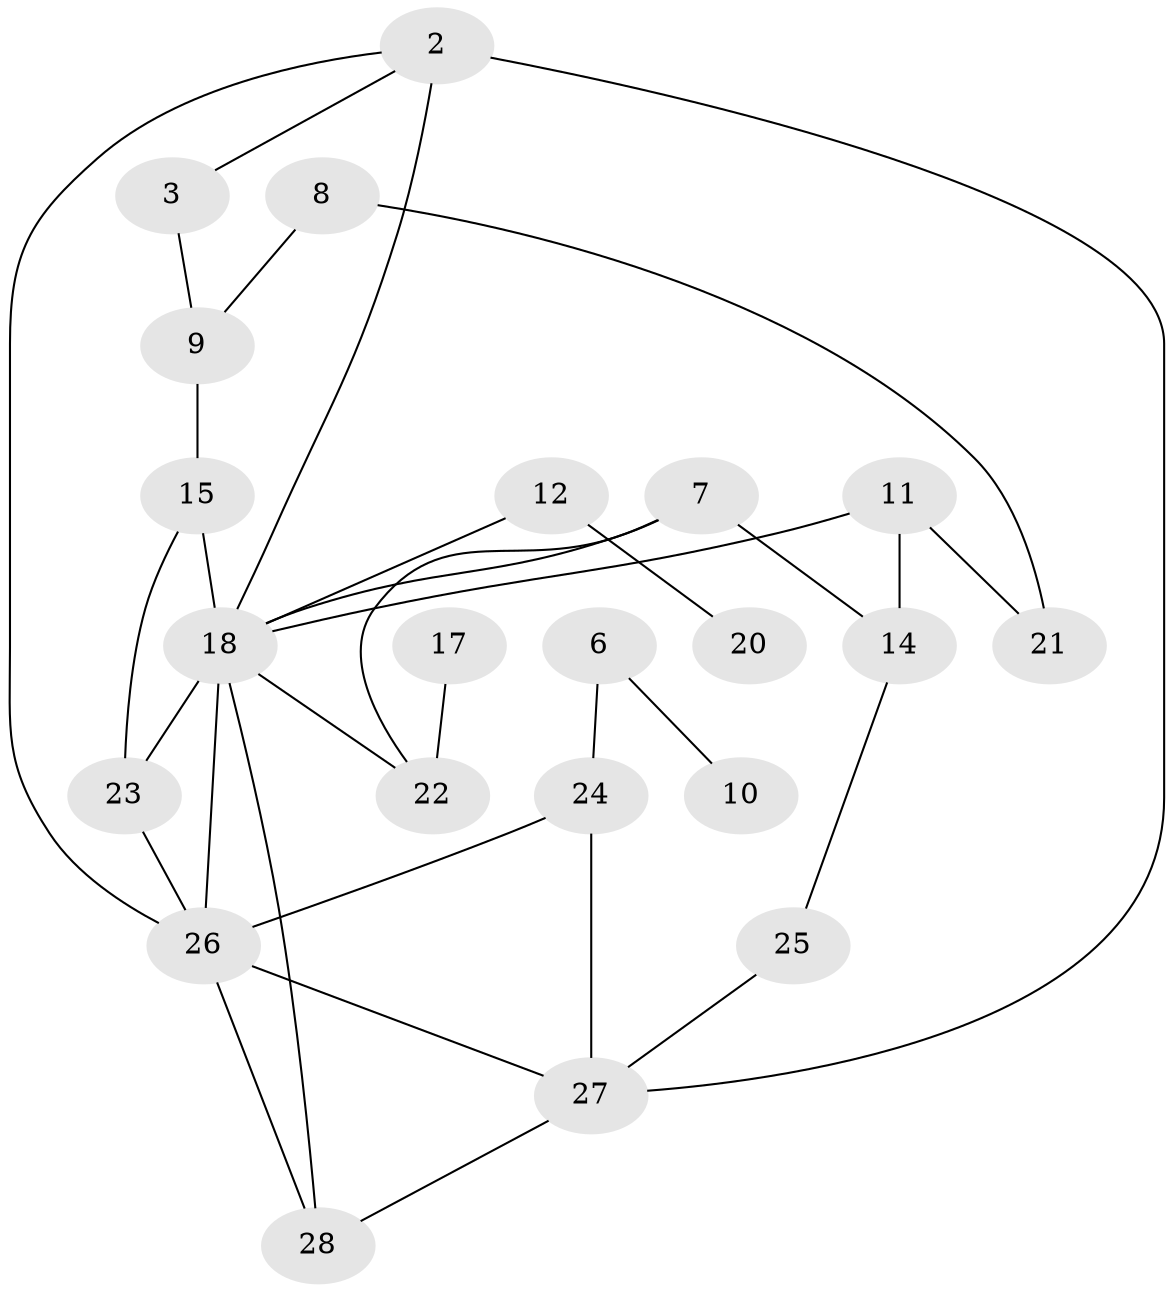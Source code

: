 // original degree distribution, {3: 0.2545454545454545, 1: 0.14545454545454545, 5: 0.03636363636363636, 2: 0.36363636363636365, 4: 0.09090909090909091, 6: 0.01818181818181818, 0: 0.09090909090909091}
// Generated by graph-tools (version 1.1) at 2025/00/03/09/25 03:00:51]
// undirected, 22 vertices, 33 edges
graph export_dot {
graph [start="1"]
  node [color=gray90,style=filled];
  2;
  3;
  6;
  7;
  8;
  9;
  10;
  11;
  12;
  14;
  15;
  17;
  18;
  20;
  21;
  22;
  23;
  24;
  25;
  26;
  27;
  28;
  2 -- 3 [weight=1.0];
  2 -- 18 [weight=1.0];
  2 -- 26 [weight=1.0];
  2 -- 27 [weight=2.0];
  3 -- 9 [weight=1.0];
  6 -- 10 [weight=1.0];
  6 -- 24 [weight=1.0];
  7 -- 14 [weight=1.0];
  7 -- 18 [weight=1.0];
  7 -- 22 [weight=1.0];
  8 -- 9 [weight=1.0];
  8 -- 21 [weight=1.0];
  9 -- 15 [weight=1.0];
  11 -- 14 [weight=1.0];
  11 -- 18 [weight=1.0];
  11 -- 21 [weight=1.0];
  12 -- 18 [weight=1.0];
  12 -- 20 [weight=1.0];
  14 -- 25 [weight=1.0];
  15 -- 18 [weight=1.0];
  15 -- 23 [weight=1.0];
  17 -- 22 [weight=1.0];
  18 -- 22 [weight=2.0];
  18 -- 23 [weight=1.0];
  18 -- 26 [weight=1.0];
  18 -- 28 [weight=1.0];
  23 -- 26 [weight=1.0];
  24 -- 26 [weight=1.0];
  24 -- 27 [weight=2.0];
  25 -- 27 [weight=1.0];
  26 -- 27 [weight=1.0];
  26 -- 28 [weight=1.0];
  27 -- 28 [weight=1.0];
}
